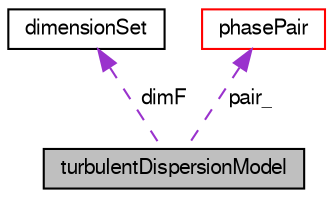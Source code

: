 digraph "turbulentDispersionModel"
{
  bgcolor="transparent";
  edge [fontname="FreeSans",fontsize="10",labelfontname="FreeSans",labelfontsize="10"];
  node [fontname="FreeSans",fontsize="10",shape=record];
  Node5 [label="turbulentDispersionModel",height=0.2,width=0.4,color="black", fillcolor="grey75", style="filled", fontcolor="black"];
  Node6 -> Node5 [dir="back",color="darkorchid3",fontsize="10",style="dashed",label=" dimF" ,fontname="FreeSans"];
  Node6 [label="dimensionSet",height=0.2,width=0.4,color="black",URL="$a26370.html",tooltip="Dimension set for the base types. "];
  Node7 -> Node5 [dir="back",color="darkorchid3",fontsize="10",style="dashed",label=" pair_" ,fontname="FreeSans"];
  Node7 [label="phasePair",height=0.2,width=0.4,color="red",URL="$a32374.html"];
}
